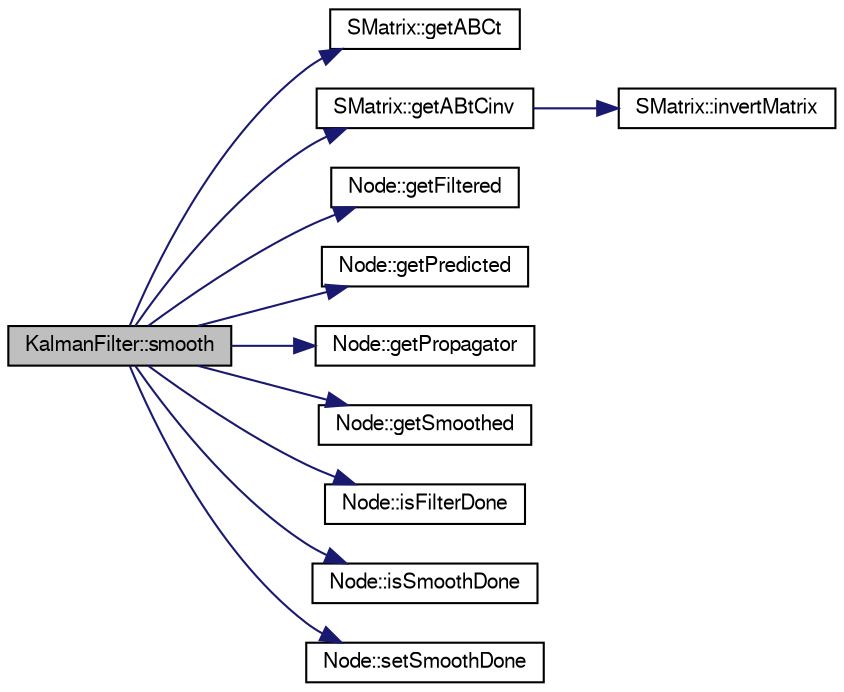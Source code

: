 digraph "KalmanFilter::smooth"
{
  bgcolor="transparent";
  edge [fontname="FreeSans",fontsize="10",labelfontname="FreeSans",labelfontsize="10"];
  node [fontname="FreeSans",fontsize="10",shape=record];
  rankdir="LR";
  Node1 [label="KalmanFilter::smooth",height=0.2,width=0.4,color="black", fillcolor="grey75", style="filled" fontcolor="black"];
  Node1 -> Node2 [color="midnightblue",fontsize="10",style="solid",fontname="FreeSans"];
  Node2 [label="SMatrix::getABCt",height=0.2,width=0.4,color="black",URL="$d9/db7/classSMatrix.html#a5b825aefb91608b827fbb652501eaecc"];
  Node1 -> Node3 [color="midnightblue",fontsize="10",style="solid",fontname="FreeSans"];
  Node3 [label="SMatrix::getABtCinv",height=0.2,width=0.4,color="black",URL="$d9/db7/classSMatrix.html#a0209d8bd6c377b460a9cda4bc134b37d"];
  Node3 -> Node4 [color="midnightblue",fontsize="10",style="solid",fontname="FreeSans"];
  Node4 [label="SMatrix::invertMatrix",height=0.2,width=0.4,color="black",URL="$d9/db7/classSMatrix.html#ac07d7810681bd4683b433c29187d7a5a"];
  Node1 -> Node5 [color="midnightblue",fontsize="10",style="solid",fontname="FreeSans"];
  Node5 [label="Node::getFiltered",height=0.2,width=0.4,color="black",URL="$df/dd0/classNode.html#ab483dc1ccfa5a0dc9ba876ee9a2134c9"];
  Node1 -> Node6 [color="midnightblue",fontsize="10",style="solid",fontname="FreeSans"];
  Node6 [label="Node::getPredicted",height=0.2,width=0.4,color="black",URL="$df/dd0/classNode.html#a49001f3ff76ccd0091837d333f8698f8",tooltip="Gets. "];
  Node1 -> Node7 [color="midnightblue",fontsize="10",style="solid",fontname="FreeSans"];
  Node7 [label="Node::getPropagator",height=0.2,width=0.4,color="black",URL="$df/dd0/classNode.html#aea3d844fd090737d8981ac1f6bbca3a7"];
  Node1 -> Node8 [color="midnightblue",fontsize="10",style="solid",fontname="FreeSans"];
  Node8 [label="Node::getSmoothed",height=0.2,width=0.4,color="black",URL="$df/dd0/classNode.html#a385cbcf82382c3ff0e7d347d6e6d6a77"];
  Node1 -> Node9 [color="midnightblue",fontsize="10",style="solid",fontname="FreeSans"];
  Node9 [label="Node::isFilterDone",height=0.2,width=0.4,color="black",URL="$df/dd0/classNode.html#a35fb6b17a2553e4ff684f9cbd1e9a72c"];
  Node1 -> Node10 [color="midnightblue",fontsize="10",style="solid",fontname="FreeSans"];
  Node10 [label="Node::isSmoothDone",height=0.2,width=0.4,color="black",URL="$df/dd0/classNode.html#a71252a4e306e228893a72484837ac8d1"];
  Node1 -> Node11 [color="midnightblue",fontsize="10",style="solid",fontname="FreeSans"];
  Node11 [label="Node::setSmoothDone",height=0.2,width=0.4,color="black",URL="$df/dd0/classNode.html#acd87507e822cf12e56a26c23064af5fe"];
}
